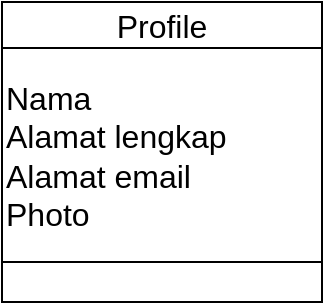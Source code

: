 <mxfile version="13.5.8" type="github">
  <diagram id="4NaWE_6CJTM7EADTSZiJ" name="Page-1">
    <mxGraphModel dx="868" dy="482" grid="1" gridSize="10" guides="1" tooltips="1" connect="1" arrows="1" fold="1" page="1" pageScale="1" pageWidth="850" pageHeight="1100" background="none" math="0" shadow="0">
      <root>
        <mxCell id="0" />
        <mxCell id="1" parent="0" />
        <mxCell id="DJL4isDTvc5xmz7IVGE_-20" value="" style="shape=table;html=1;whiteSpace=wrap;startSize=0;container=1;collapsible=0;childLayout=tableLayout;" vertex="1" parent="1">
          <mxGeometry x="30" y="30" width="160" height="150" as="geometry" />
        </mxCell>
        <mxCell id="DJL4isDTvc5xmz7IVGE_-21" value="" style="shape=partialRectangle;html=1;whiteSpace=wrap;collapsible=0;dropTarget=0;pointerEvents=0;fillColor=none;top=0;left=0;bottom=0;right=0;points=[[0,0.5],[1,0.5]];portConstraint=eastwest;" vertex="1" parent="DJL4isDTvc5xmz7IVGE_-20">
          <mxGeometry width="160" height="23" as="geometry" />
        </mxCell>
        <mxCell id="DJL4isDTvc5xmz7IVGE_-22" value="Profile" style="shape=partialRectangle;html=1;whiteSpace=wrap;connectable=0;overflow=hidden;fillColor=none;top=0;left=0;bottom=0;right=0;fontSize=16;" vertex="1" parent="DJL4isDTvc5xmz7IVGE_-21">
          <mxGeometry width="160" height="23" as="geometry" />
        </mxCell>
        <mxCell id="DJL4isDTvc5xmz7IVGE_-23" value="" style="shape=partialRectangle;html=1;whiteSpace=wrap;collapsible=0;dropTarget=0;pointerEvents=0;fillColor=none;top=0;left=0;bottom=0;right=0;points=[[0,0.5],[1,0.5]];portConstraint=eastwest;" vertex="1" parent="DJL4isDTvc5xmz7IVGE_-20">
          <mxGeometry y="23" width="160" height="107" as="geometry" />
        </mxCell>
        <mxCell id="DJL4isDTvc5xmz7IVGE_-24" value="Nama&lt;br style=&quot;font-size: 16px;&quot;&gt;Alamat lengkap&lt;br style=&quot;font-size: 16px;&quot;&gt;Alamat email&lt;br style=&quot;font-size: 16px;&quot;&gt;Photo&amp;nbsp;" style="shape=partialRectangle;html=1;whiteSpace=wrap;connectable=0;overflow=hidden;fillColor=none;top=0;left=0;bottom=0;right=0;align=left;fontSize=16;" vertex="1" parent="DJL4isDTvc5xmz7IVGE_-23">
          <mxGeometry width="160" height="107" as="geometry" />
        </mxCell>
        <mxCell id="DJL4isDTvc5xmz7IVGE_-25" value="" style="shape=partialRectangle;html=1;whiteSpace=wrap;collapsible=0;dropTarget=0;pointerEvents=0;fillColor=none;top=0;left=0;bottom=0;right=0;points=[[0,0.5],[1,0.5]];portConstraint=eastwest;" vertex="1" parent="DJL4isDTvc5xmz7IVGE_-20">
          <mxGeometry y="130" width="160" height="20" as="geometry" />
        </mxCell>
        <mxCell id="DJL4isDTvc5xmz7IVGE_-26" value="" style="shape=partialRectangle;html=1;whiteSpace=wrap;connectable=0;overflow=hidden;fillColor=none;top=0;left=0;bottom=0;right=0;" vertex="1" parent="DJL4isDTvc5xmz7IVGE_-25">
          <mxGeometry width="160" height="20" as="geometry" />
        </mxCell>
      </root>
    </mxGraphModel>
  </diagram>
</mxfile>
